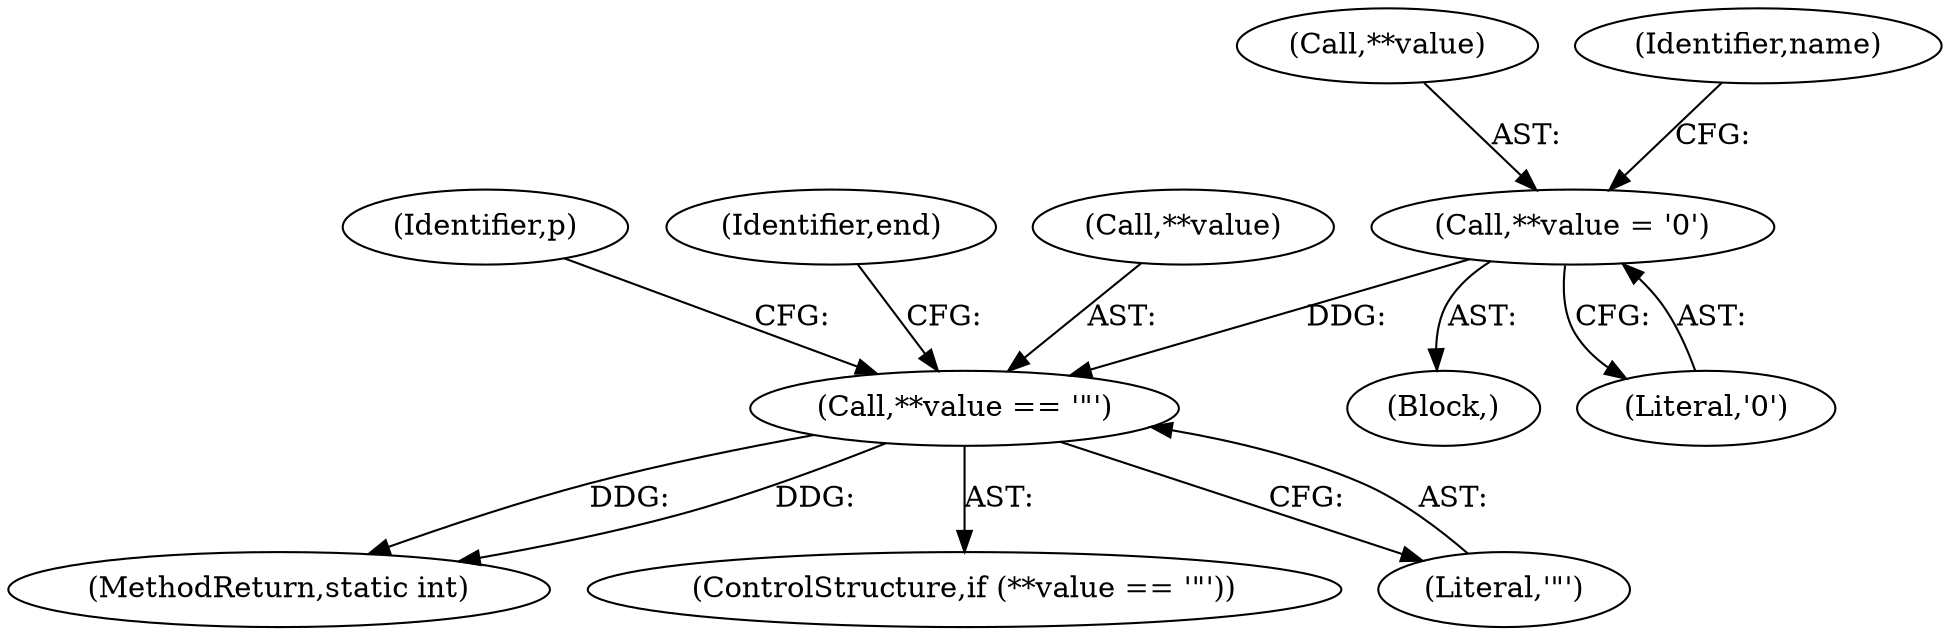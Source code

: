 digraph "0_util-linux_89e90ae7b2826110ea28c1c0eb8e7c56c3907bdc@pointer" {
"1000130" [label="(Call,**value = '\0')"];
"1000150" [label="(Call,**value == '\"')"];
"1000253" [label="(MethodReturn,static int)"];
"1000130" [label="(Call,**value = '\0')"];
"1000105" [label="(Block,)"];
"1000131" [label="(Call,**value)"];
"1000150" [label="(Call,**value == '\"')"];
"1000149" [label="(ControlStructure,if (**value == '\"'))"];
"1000158" [label="(Identifier,p)"];
"1000233" [label="(Identifier,end)"];
"1000137" [label="(Identifier,name)"];
"1000154" [label="(Literal,'\"')"];
"1000134" [label="(Literal,'\0')"];
"1000151" [label="(Call,**value)"];
"1000130" -> "1000105"  [label="AST: "];
"1000130" -> "1000134"  [label="CFG: "];
"1000131" -> "1000130"  [label="AST: "];
"1000134" -> "1000130"  [label="AST: "];
"1000137" -> "1000130"  [label="CFG: "];
"1000130" -> "1000150"  [label="DDG: "];
"1000150" -> "1000149"  [label="AST: "];
"1000150" -> "1000154"  [label="CFG: "];
"1000151" -> "1000150"  [label="AST: "];
"1000154" -> "1000150"  [label="AST: "];
"1000158" -> "1000150"  [label="CFG: "];
"1000233" -> "1000150"  [label="CFG: "];
"1000150" -> "1000253"  [label="DDG: "];
"1000150" -> "1000253"  [label="DDG: "];
}

